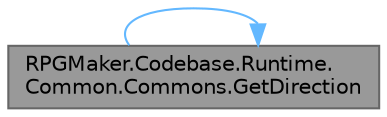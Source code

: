 digraph "RPGMaker.Codebase.Runtime.Common.Commons.GetDirection"
{
 // LATEX_PDF_SIZE
  bgcolor="transparent";
  edge [fontname=Helvetica,fontsize=10,labelfontname=Helvetica,labelfontsize=10];
  node [fontname=Helvetica,fontsize=10,shape=box,height=0.2,width=0.4];
  rankdir="LR";
  Node1 [id="Node000001",label="RPGMaker.Codebase.Runtime.\lCommon.Commons.GetDirection",height=0.2,width=0.4,color="gray40", fillcolor="grey60", style="filled", fontcolor="black",tooltip="😁 向き取得"];
  Node1 -> Node1 [id="edge1_Node000001_Node000001",color="steelblue1",style="solid",tooltip=" "];
}
